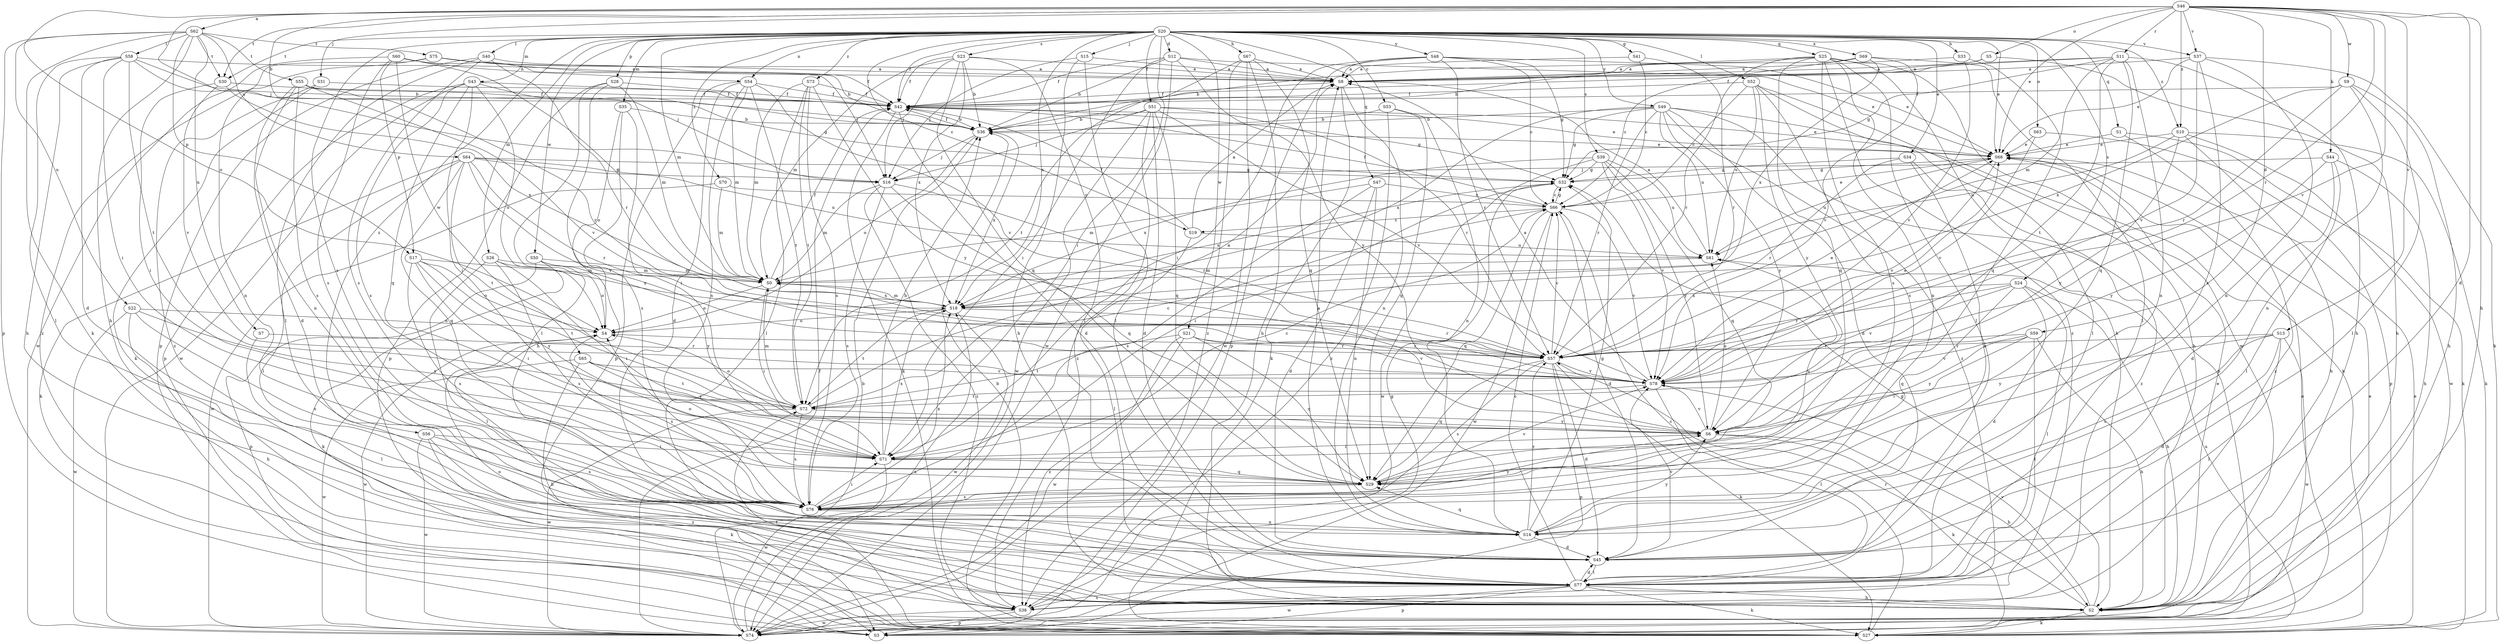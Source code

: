 strict digraph  {
S20;
S46;
S60;
S62;
S8;
S33;
S36;
S53;
S19;
S66;
S12;
S59;
S45;
S34;
S68;
S51;
S42;
S41;
S32;
S67;
S2;
S71;
S15;
S31;
S16;
S44;
S27;
S52;
S40;
S58;
S77;
S43;
S26;
S35;
S0;
S54;
S7;
S14;
S63;
S5;
S4;
S28;
S17;
S3;
S47;
S25;
S1;
S29;
S11;
S57;
S24;
S23;
S39;
S76;
S30;
S55;
S75;
S72;
S22;
S64;
S61;
S37;
S13;
S78;
S21;
S50;
S9;
S65;
S74;
S69;
S18;
S49;
S48;
S6;
S70;
S73;
S56;
S10;
S38;
S20 -> S33  [label=b];
S20 -> S53  [label=c];
S20 -> S19  [label=c];
S20 -> S12  [label=d];
S20 -> S34  [label=e];
S20 -> S68  [label=e];
S20 -> S51  [label=f];
S20 -> S42  [label=f];
S20 -> S41  [label=g];
S20 -> S67  [label=h];
S20 -> S71  [label=i];
S20 -> S15  [label=j];
S20 -> S52  [label=l];
S20 -> S40  [label=l];
S20 -> S43  [label=m];
S20 -> S26  [label=m];
S20 -> S35  [label=m];
S20 -> S0  [label=m];
S20 -> S54  [label=n];
S20 -> S63  [label=o];
S20 -> S28  [label=p];
S20 -> S47  [label=q];
S20 -> S25  [label=q];
S20 -> S1  [label=q];
S20 -> S24  [label=s];
S20 -> S23  [label=s];
S20 -> S39  [label=s];
S20 -> S76  [label=s];
S20 -> S30  [label=t];
S20 -> S37  [label=v];
S20 -> S21  [label=w];
S20 -> S50  [label=w];
S20 -> S69  [label=x];
S20 -> S18  [label=x];
S20 -> S49  [label=y];
S20 -> S48  [label=y];
S20 -> S70  [label=z];
S20 -> S73  [label=z];
S20 -> S56  [label=z];
S20 -> S10  [label=z];
S46 -> S62  [label=a];
S46 -> S36  [label=b];
S46 -> S59  [label=d];
S46 -> S45  [label=d];
S46 -> S68  [label=e];
S46 -> S2  [label=h];
S46 -> S31  [label=j];
S46 -> S16  [label=j];
S46 -> S44  [label=k];
S46 -> S5  [label=o];
S46 -> S4  [label=o];
S46 -> S11  [label=r];
S46 -> S57  [label=r];
S46 -> S30  [label=t];
S46 -> S37  [label=v];
S46 -> S13  [label=v];
S46 -> S78  [label=v];
S46 -> S9  [label=w];
S46 -> S10  [label=z];
S60 -> S16  [label=j];
S60 -> S0  [label=m];
S60 -> S54  [label=n];
S60 -> S17  [label=p];
S60 -> S76  [label=s];
S60 -> S65  [label=w];
S60 -> S74  [label=w];
S62 -> S2  [label=h];
S62 -> S27  [label=k];
S62 -> S58  [label=l];
S62 -> S7  [label=n];
S62 -> S17  [label=p];
S62 -> S3  [label=p];
S62 -> S30  [label=t];
S62 -> S55  [label=t];
S62 -> S75  [label=t];
S62 -> S22  [label=u];
S62 -> S64  [label=u];
S8 -> S42  [label=f];
S8 -> S27  [label=k];
S8 -> S14  [label=n];
S33 -> S8  [label=a];
S33 -> S29  [label=q];
S33 -> S78  [label=v];
S36 -> S68  [label=e];
S36 -> S42  [label=f];
S36 -> S16  [label=j];
S36 -> S4  [label=o];
S36 -> S18  [label=x];
S53 -> S36  [label=b];
S53 -> S14  [label=n];
S53 -> S29  [label=q];
S53 -> S38  [label=z];
S19 -> S8  [label=a];
S19 -> S42  [label=f];
S19 -> S77  [label=l];
S19 -> S61  [label=u];
S66 -> S19  [label=c];
S66 -> S45  [label=d];
S66 -> S68  [label=e];
S66 -> S42  [label=f];
S66 -> S32  [label=g];
S66 -> S29  [label=q];
S66 -> S78  [label=v];
S66 -> S74  [label=w];
S12 -> S8  [label=a];
S12 -> S36  [label=b];
S12 -> S68  [label=e];
S12 -> S42  [label=f];
S12 -> S71  [label=i];
S12 -> S74  [label=w];
S12 -> S6  [label=y];
S59 -> S2  [label=h];
S59 -> S71  [label=i];
S59 -> S77  [label=l];
S59 -> S57  [label=r];
S59 -> S78  [label=v];
S59 -> S6  [label=y];
S45 -> S77  [label=l];
S45 -> S78  [label=v];
S34 -> S32  [label=g];
S34 -> S14  [label=n];
S34 -> S57  [label=r];
S34 -> S38  [label=z];
S68 -> S32  [label=g];
S68 -> S61  [label=u];
S68 -> S78  [label=v];
S51 -> S36  [label=b];
S51 -> S45  [label=d];
S51 -> S68  [label=e];
S51 -> S16  [label=j];
S51 -> S29  [label=q];
S51 -> S57  [label=r];
S51 -> S78  [label=v];
S51 -> S74  [label=w];
S51 -> S38  [label=z];
S42 -> S36  [label=b];
S42 -> S45  [label=d];
S42 -> S68  [label=e];
S42 -> S32  [label=g];
S42 -> S27  [label=k];
S41 -> S8  [label=a];
S41 -> S66  [label=c];
S41 -> S57  [label=r];
S32 -> S66  [label=c];
S32 -> S71  [label=i];
S32 -> S18  [label=x];
S67 -> S8  [label=a];
S67 -> S2  [label=h];
S67 -> S29  [label=q];
S67 -> S72  [label=t];
S67 -> S74  [label=w];
S67 -> S38  [label=z];
S2 -> S68  [label=e];
S2 -> S32  [label=g];
S2 -> S27  [label=k];
S2 -> S4  [label=o];
S2 -> S57  [label=r];
S2 -> S78  [label=v];
S71 -> S36  [label=b];
S71 -> S66  [label=c];
S71 -> S29  [label=q];
S71 -> S74  [label=w];
S71 -> S18  [label=x];
S15 -> S8  [label=a];
S15 -> S2  [label=h];
S15 -> S16  [label=j];
S15 -> S77  [label=l];
S31 -> S42  [label=f];
S31 -> S27  [label=k];
S31 -> S38  [label=z];
S16 -> S0  [label=m];
S16 -> S29  [label=q];
S16 -> S57  [label=r];
S16 -> S76  [label=s];
S16 -> S38  [label=z];
S44 -> S45  [label=d];
S44 -> S2  [label=h];
S44 -> S16  [label=j];
S44 -> S77  [label=l];
S44 -> S6  [label=y];
S27 -> S36  [label=b];
S27 -> S66  [label=c];
S27 -> S68  [label=e];
S27 -> S72  [label=t];
S27 -> S61  [label=u];
S52 -> S66  [label=c];
S52 -> S42  [label=f];
S52 -> S2  [label=h];
S52 -> S77  [label=l];
S52 -> S76  [label=s];
S52 -> S61  [label=u];
S52 -> S6  [label=y];
S40 -> S8  [label=a];
S40 -> S77  [label=l];
S40 -> S3  [label=p];
S40 -> S57  [label=r];
S40 -> S76  [label=s];
S58 -> S8  [label=a];
S58 -> S36  [label=b];
S58 -> S45  [label=d];
S58 -> S2  [label=h];
S58 -> S71  [label=i];
S58 -> S16  [label=j];
S58 -> S77  [label=l];
S58 -> S72  [label=t];
S77 -> S66  [label=c];
S77 -> S45  [label=d];
S77 -> S2  [label=h];
S77 -> S27  [label=k];
S77 -> S3  [label=p];
S77 -> S74  [label=w];
S77 -> S38  [label=z];
S43 -> S42  [label=f];
S43 -> S32  [label=g];
S43 -> S71  [label=i];
S43 -> S4  [label=o];
S43 -> S3  [label=p];
S43 -> S29  [label=q];
S43 -> S76  [label=s];
S43 -> S74  [label=w];
S26 -> S71  [label=i];
S26 -> S77  [label=l];
S26 -> S0  [label=m];
S26 -> S76  [label=s];
S26 -> S18  [label=x];
S35 -> S36  [label=b];
S35 -> S71  [label=i];
S35 -> S4  [label=o];
S35 -> S76  [label=s];
S0 -> S42  [label=f];
S0 -> S71  [label=i];
S0 -> S4  [label=o];
S0 -> S18  [label=x];
S54 -> S45  [label=d];
S54 -> S42  [label=f];
S54 -> S0  [label=m];
S54 -> S3  [label=p];
S54 -> S76  [label=s];
S54 -> S72  [label=t];
S54 -> S78  [label=v];
S7 -> S77  [label=l];
S7 -> S57  [label=r];
S14 -> S8  [label=a];
S14 -> S45  [label=d];
S14 -> S32  [label=g];
S14 -> S29  [label=q];
S14 -> S57  [label=r];
S14 -> S6  [label=y];
S63 -> S68  [label=e];
S63 -> S3  [label=p];
S63 -> S78  [label=v];
S5 -> S8  [label=a];
S5 -> S36  [label=b];
S5 -> S2  [label=h];
S4 -> S57  [label=r];
S4 -> S76  [label=s];
S4 -> S74  [label=w];
S28 -> S42  [label=f];
S28 -> S2  [label=h];
S28 -> S77  [label=l];
S28 -> S0  [label=m];
S28 -> S3  [label=p];
S17 -> S71  [label=i];
S17 -> S0  [label=m];
S17 -> S4  [label=o];
S17 -> S76  [label=s];
S17 -> S72  [label=t];
S17 -> S6  [label=y];
S3 -> S68  [label=e];
S47 -> S66  [label=c];
S47 -> S45  [label=d];
S47 -> S0  [label=m];
S47 -> S14  [label=n];
S47 -> S76  [label=s];
S25 -> S8  [label=a];
S25 -> S36  [label=b];
S25 -> S2  [label=h];
S25 -> S77  [label=l];
S25 -> S14  [label=n];
S25 -> S29  [label=q];
S25 -> S57  [label=r];
S25 -> S76  [label=s];
S25 -> S74  [label=w];
S25 -> S38  [label=z];
S1 -> S68  [label=e];
S1 -> S27  [label=k];
S1 -> S38  [label=z];
S29 -> S4  [label=o];
S29 -> S76  [label=s];
S29 -> S61  [label=u];
S29 -> S78  [label=v];
S11 -> S8  [label=a];
S11 -> S42  [label=f];
S11 -> S32  [label=g];
S11 -> S2  [label=h];
S11 -> S0  [label=m];
S11 -> S14  [label=n];
S11 -> S29  [label=q];
S11 -> S72  [label=t];
S57 -> S66  [label=c];
S57 -> S45  [label=d];
S57 -> S68  [label=e];
S57 -> S27  [label=k];
S57 -> S3  [label=p];
S57 -> S29  [label=q];
S57 -> S76  [label=s];
S57 -> S78  [label=v];
S24 -> S45  [label=d];
S24 -> S2  [label=h];
S24 -> S77  [label=l];
S24 -> S29  [label=q];
S24 -> S57  [label=r];
S24 -> S78  [label=v];
S24 -> S18  [label=x];
S23 -> S8  [label=a];
S23 -> S36  [label=b];
S23 -> S42  [label=f];
S23 -> S16  [label=j];
S23 -> S77  [label=l];
S23 -> S0  [label=m];
S23 -> S29  [label=q];
S23 -> S18  [label=x];
S39 -> S32  [label=g];
S39 -> S29  [label=q];
S39 -> S61  [label=u];
S39 -> S78  [label=v];
S39 -> S74  [label=w];
S39 -> S18  [label=x];
S39 -> S6  [label=y];
S76 -> S71  [label=i];
S76 -> S14  [label=n];
S76 -> S18  [label=x];
S76 -> S6  [label=y];
S30 -> S42  [label=f];
S30 -> S71  [label=i];
S30 -> S78  [label=v];
S30 -> S18  [label=x];
S55 -> S45  [label=d];
S55 -> S42  [label=f];
S55 -> S14  [label=n];
S55 -> S57  [label=r];
S55 -> S76  [label=s];
S55 -> S78  [label=v];
S75 -> S8  [label=a];
S75 -> S36  [label=b];
S75 -> S42  [label=f];
S75 -> S14  [label=n];
S75 -> S38  [label=z];
S72 -> S8  [label=a];
S72 -> S66  [label=c];
S72 -> S0  [label=m];
S72 -> S4  [label=o];
S72 -> S76  [label=s];
S72 -> S74  [label=w];
S72 -> S6  [label=y];
S22 -> S2  [label=h];
S22 -> S4  [label=o];
S22 -> S76  [label=s];
S22 -> S74  [label=w];
S22 -> S6  [label=y];
S64 -> S32  [label=g];
S64 -> S16  [label=j];
S64 -> S27  [label=k];
S64 -> S77  [label=l];
S64 -> S29  [label=q];
S64 -> S57  [label=r];
S64 -> S72  [label=t];
S64 -> S61  [label=u];
S64 -> S78  [label=v];
S61 -> S8  [label=a];
S61 -> S0  [label=m];
S37 -> S8  [label=a];
S37 -> S68  [label=e];
S37 -> S27  [label=k];
S37 -> S14  [label=n];
S37 -> S76  [label=s];
S37 -> S78  [label=v];
S13 -> S45  [label=d];
S13 -> S77  [label=l];
S13 -> S57  [label=r];
S13 -> S76  [label=s];
S13 -> S74  [label=w];
S13 -> S6  [label=y];
S78 -> S8  [label=a];
S78 -> S68  [label=e];
S78 -> S77  [label=l];
S78 -> S72  [label=t];
S21 -> S29  [label=q];
S21 -> S57  [label=r];
S21 -> S72  [label=t];
S21 -> S78  [label=v];
S21 -> S74  [label=w];
S21 -> S38  [label=z];
S50 -> S27  [label=k];
S50 -> S0  [label=m];
S50 -> S4  [label=o];
S50 -> S3  [label=p];
S50 -> S6  [label=y];
S9 -> S42  [label=f];
S9 -> S2  [label=h];
S9 -> S77  [label=l];
S9 -> S14  [label=n];
S9 -> S57  [label=r];
S9 -> S18  [label=x];
S65 -> S2  [label=h];
S65 -> S72  [label=t];
S65 -> S78  [label=v];
S65 -> S74  [label=w];
S65 -> S6  [label=y];
S74 -> S36  [label=b];
S74 -> S68  [label=e];
S74 -> S42  [label=f];
S74 -> S18  [label=x];
S69 -> S8  [label=a];
S69 -> S66  [label=c];
S69 -> S77  [label=l];
S69 -> S78  [label=v];
S69 -> S18  [label=x];
S18 -> S0  [label=m];
S18 -> S4  [label=o];
S18 -> S57  [label=r];
S18 -> S72  [label=t];
S18 -> S74  [label=w];
S49 -> S36  [label=b];
S49 -> S45  [label=d];
S49 -> S32  [label=g];
S49 -> S27  [label=k];
S49 -> S3  [label=p];
S49 -> S57  [label=r];
S49 -> S61  [label=u];
S49 -> S18  [label=x];
S49 -> S6  [label=y];
S49 -> S38  [label=z];
S48 -> S8  [label=a];
S48 -> S66  [label=c];
S48 -> S68  [label=e];
S48 -> S32  [label=g];
S48 -> S71  [label=i];
S48 -> S3  [label=p];
S48 -> S57  [label=r];
S6 -> S2  [label=h];
S6 -> S71  [label=i];
S6 -> S27  [label=k];
S6 -> S61  [label=u];
S6 -> S78  [label=v];
S70 -> S66  [label=c];
S70 -> S0  [label=m];
S70 -> S74  [label=w];
S73 -> S42  [label=f];
S73 -> S77  [label=l];
S73 -> S0  [label=m];
S73 -> S76  [label=s];
S73 -> S72  [label=t];
S73 -> S6  [label=y];
S56 -> S71  [label=i];
S56 -> S27  [label=k];
S56 -> S76  [label=s];
S56 -> S74  [label=w];
S56 -> S38  [label=z];
S10 -> S68  [label=e];
S10 -> S2  [label=h];
S10 -> S27  [label=k];
S10 -> S61  [label=u];
S10 -> S74  [label=w];
S10 -> S6  [label=y];
S38 -> S32  [label=g];
S38 -> S3  [label=p];
S38 -> S74  [label=w];
}
